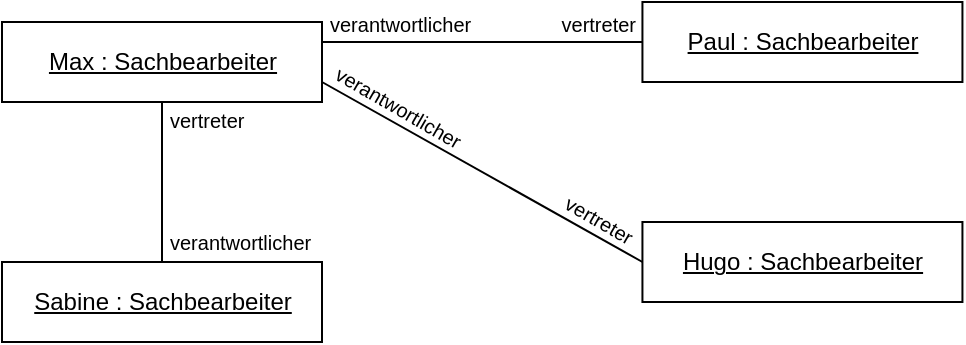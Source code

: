 <mxfile version="22.0.2" type="device">
  <diagram id="IKdcczgC__YtXfX8UIwX" name="Page-1">
    <mxGraphModel dx="420" dy="226" grid="1" gridSize="10" guides="1" tooltips="1" connect="1" arrows="1" fold="1" page="1" pageScale="1" pageWidth="827" pageHeight="1169" math="0" shadow="0">
      <root>
        <mxCell id="0" />
        <mxCell id="1" parent="0" />
        <mxCell id="m_R6_4stdK32f-bWhgOH-19" value="" style="endArrow=none;html=1;endFill=0;verticalAlign=bottom;exitX=1;exitY=0.25;exitDx=0;exitDy=0;entryX=0;entryY=0.5;entryDx=0;entryDy=0;" parent="1" source="m_R6_4stdK32f-bWhgOH-1" target="19y9xz3U2XeAm1oFRW64-2" edge="1">
          <mxGeometry relative="1" as="geometry">
            <mxPoint x="120" y="240" as="sourcePoint" />
            <mxPoint x="360" y="190" as="targetPoint" />
          </mxGeometry>
        </mxCell>
        <mxCell id="m_R6_4stdK32f-bWhgOH-20" value="&lt;font style=&quot;font-size: 9px;&quot;&gt;&lt;sub&gt;&lt;font style=&quot;font-size: 8px;&quot;&gt;&lt;font style=&quot;font-size: 9px;&quot;&gt;&lt;font style=&quot;font-size: 10px;&quot;&gt;verantwortlicher&lt;/font&gt;&lt;/font&gt;&lt;/font&gt;&lt;/sub&gt;&lt;/font&gt;" style="resizable=0;html=1;align=left;verticalAlign=bottom;labelBackgroundColor=none;fontSize=10;spacingTop=0;spacingLeft=4;spacing=0;spacingBottom=3;" parent="m_R6_4stdK32f-bWhgOH-19" connectable="0" vertex="1">
          <mxGeometry x="-1" relative="1" as="geometry" />
        </mxCell>
        <mxCell id="m_R6_4stdK32f-bWhgOH-21" value="&lt;font style=&quot;font-size: 9px;&quot;&gt;&lt;sub&gt;&lt;font style=&quot;font-size: 8px;&quot;&gt;&lt;font style=&quot;font-size: 9px;&quot;&gt;&lt;font style=&quot;font-size: 10px;&quot;&gt;vertreter&lt;/font&gt;&lt;/font&gt;&lt;/font&gt;&lt;/sub&gt;&lt;/font&gt;" style="resizable=0;html=1;align=right;verticalAlign=bottom;labelBackgroundColor=none;fontSize=10;spacingLeft=0;spacing=0;spacingBottom=3;spacingRight=4;spacingTop=0;" parent="m_R6_4stdK32f-bWhgOH-19" connectable="0" vertex="1">
          <mxGeometry x="1" relative="1" as="geometry">
            <mxPoint x="-1" as="offset" />
          </mxGeometry>
        </mxCell>
        <mxCell id="m_R6_4stdK32f-bWhgOH-1" value="&lt;u&gt;Max : Sachbearbeiter&lt;/u&gt;" style="html=1;fontStyle=0" parent="1" vertex="1">
          <mxGeometry x="40" y="160" width="160" height="40" as="geometry" />
        </mxCell>
        <mxCell id="-STVFB_1zqTISouC3BHJ-5" value="" style="endArrow=none;html=1;endFill=0;verticalAlign=top;exitX=1;exitY=0.75;exitDx=0;exitDy=0;spacing=-3;entryX=0;entryY=0.5;entryDx=0;entryDy=0;" parent="1" source="m_R6_4stdK32f-bWhgOH-1" target="19y9xz3U2XeAm1oFRW64-3" edge="1">
          <mxGeometry relative="1" as="geometry">
            <mxPoint x="200" y="270" as="sourcePoint" />
            <mxPoint x="380" y="290" as="targetPoint" />
            <mxPoint as="offset" />
          </mxGeometry>
        </mxCell>
        <mxCell id="-STVFB_1zqTISouC3BHJ-6" value="&lt;font style=&quot;font-size: 9px;&quot;&gt;&lt;sub&gt;&lt;font style=&quot;font-size: 8px;&quot;&gt;&lt;font style=&quot;font-size: 9px;&quot;&gt;&lt;font style=&quot;font-size: 10px;&quot;&gt;&lt;font style=&quot;font-size: 11px;&quot;&gt;&lt;font style=&quot;font-size: 10px;&quot;&gt;verantwortlicher&lt;/font&gt;&lt;/font&gt;&lt;/font&gt;&lt;/font&gt;&lt;/font&gt;&lt;/sub&gt;&lt;/font&gt;" style="resizable=0;html=1;align=left;verticalAlign=bottom;labelBackgroundColor=none;fontSize=10;spacingTop=0;spacingLeft=4;spacing=0;spacingBottom=2;rotation=30;" parent="-STVFB_1zqTISouC3BHJ-5" connectable="0" vertex="1">
          <mxGeometry x="-1" relative="1" as="geometry" />
        </mxCell>
        <mxCell id="-STVFB_1zqTISouC3BHJ-7" value="&lt;font style=&quot;font-size: 9px;&quot;&gt;&lt;sub&gt;&lt;font style=&quot;font-size: 8px;&quot;&gt;&lt;font style=&quot;font-size: 9px;&quot;&gt;&lt;font style=&quot;font-size: 10px;&quot;&gt;vertreter&lt;/font&gt;&lt;/font&gt;&lt;/font&gt;&lt;/sub&gt;&lt;/font&gt;" style="resizable=0;html=1;align=right;verticalAlign=bottom;labelBackgroundColor=none;fontSize=10;spacingLeft=0;spacing=0;spacingBottom=1;spacingRight=12;spacingTop=0;rotation=30;" parent="-STVFB_1zqTISouC3BHJ-5" connectable="0" vertex="1">
          <mxGeometry x="1" relative="1" as="geometry" />
        </mxCell>
        <mxCell id="19y9xz3U2XeAm1oFRW64-1" value="&lt;u&gt;Sabine : Sachbearbeiter&lt;/u&gt;" style="html=1;fontStyle=0" parent="1" vertex="1">
          <mxGeometry x="40" y="280" width="160" height="40" as="geometry" />
        </mxCell>
        <mxCell id="19y9xz3U2XeAm1oFRW64-2" value="&lt;u&gt;Paul : Sachbearbeiter&lt;/u&gt;" style="html=1;fontStyle=0" parent="1" vertex="1">
          <mxGeometry x="360.22" y="150" width="160" height="40" as="geometry" />
        </mxCell>
        <mxCell id="19y9xz3U2XeAm1oFRW64-3" value="&lt;u&gt;Hugo : Sachbearbeiter&lt;/u&gt;" style="html=1;fontStyle=0" parent="1" vertex="1">
          <mxGeometry x="360.22" y="260" width="160" height="40" as="geometry" />
        </mxCell>
        <mxCell id="19y9xz3U2XeAm1oFRW64-4" value="" style="endArrow=none;html=1;endFill=0;verticalAlign=bottom;exitX=0.5;exitY=0;exitDx=0;exitDy=0;entryX=0.5;entryY=1;entryDx=0;entryDy=0;" parent="1" source="19y9xz3U2XeAm1oFRW64-1" target="m_R6_4stdK32f-bWhgOH-1" edge="1">
          <mxGeometry relative="1" as="geometry">
            <mxPoint x="210" y="180" as="sourcePoint" />
            <mxPoint x="410" y="180" as="targetPoint" />
          </mxGeometry>
        </mxCell>
        <mxCell id="19y9xz3U2XeAm1oFRW64-5" value="&lt;font style=&quot;font-size: 9px;&quot;&gt;&lt;sub&gt;&lt;font style=&quot;font-size: 8px;&quot;&gt;&lt;font style=&quot;font-size: 9px;&quot;&gt;&lt;font style=&quot;font-size: 10px;&quot;&gt;verantwortlicher&lt;/font&gt;&lt;/font&gt;&lt;/font&gt;&lt;/sub&gt;&lt;/font&gt;" style="resizable=0;html=1;align=left;verticalAlign=bottom;labelBackgroundColor=none;fontSize=10;spacingTop=0;spacingLeft=4;spacing=0;spacingBottom=4;" parent="19y9xz3U2XeAm1oFRW64-4" connectable="0" vertex="1">
          <mxGeometry x="-1" relative="1" as="geometry" />
        </mxCell>
        <mxCell id="19y9xz3U2XeAm1oFRW64-6" value="&lt;font style=&quot;font-size: 9px;&quot;&gt;&lt;sub&gt;&lt;font style=&quot;font-size: 8px;&quot;&gt;&lt;font style=&quot;font-size: 9px;&quot;&gt;&lt;font style=&quot;font-size: 10px;&quot;&gt;vertreter&lt;/font&gt;&lt;/font&gt;&lt;/font&gt;&lt;/sub&gt;&lt;/font&gt;" style="resizable=0;html=1;align=left;verticalAlign=top;labelBackgroundColor=none;fontSize=10;spacingLeft=4;spacing=0;spacingBottom=0;spacingRight=0;spacingTop=-4;" parent="19y9xz3U2XeAm1oFRW64-4" connectable="0" vertex="1">
          <mxGeometry x="1" relative="1" as="geometry" />
        </mxCell>
      </root>
    </mxGraphModel>
  </diagram>
</mxfile>
